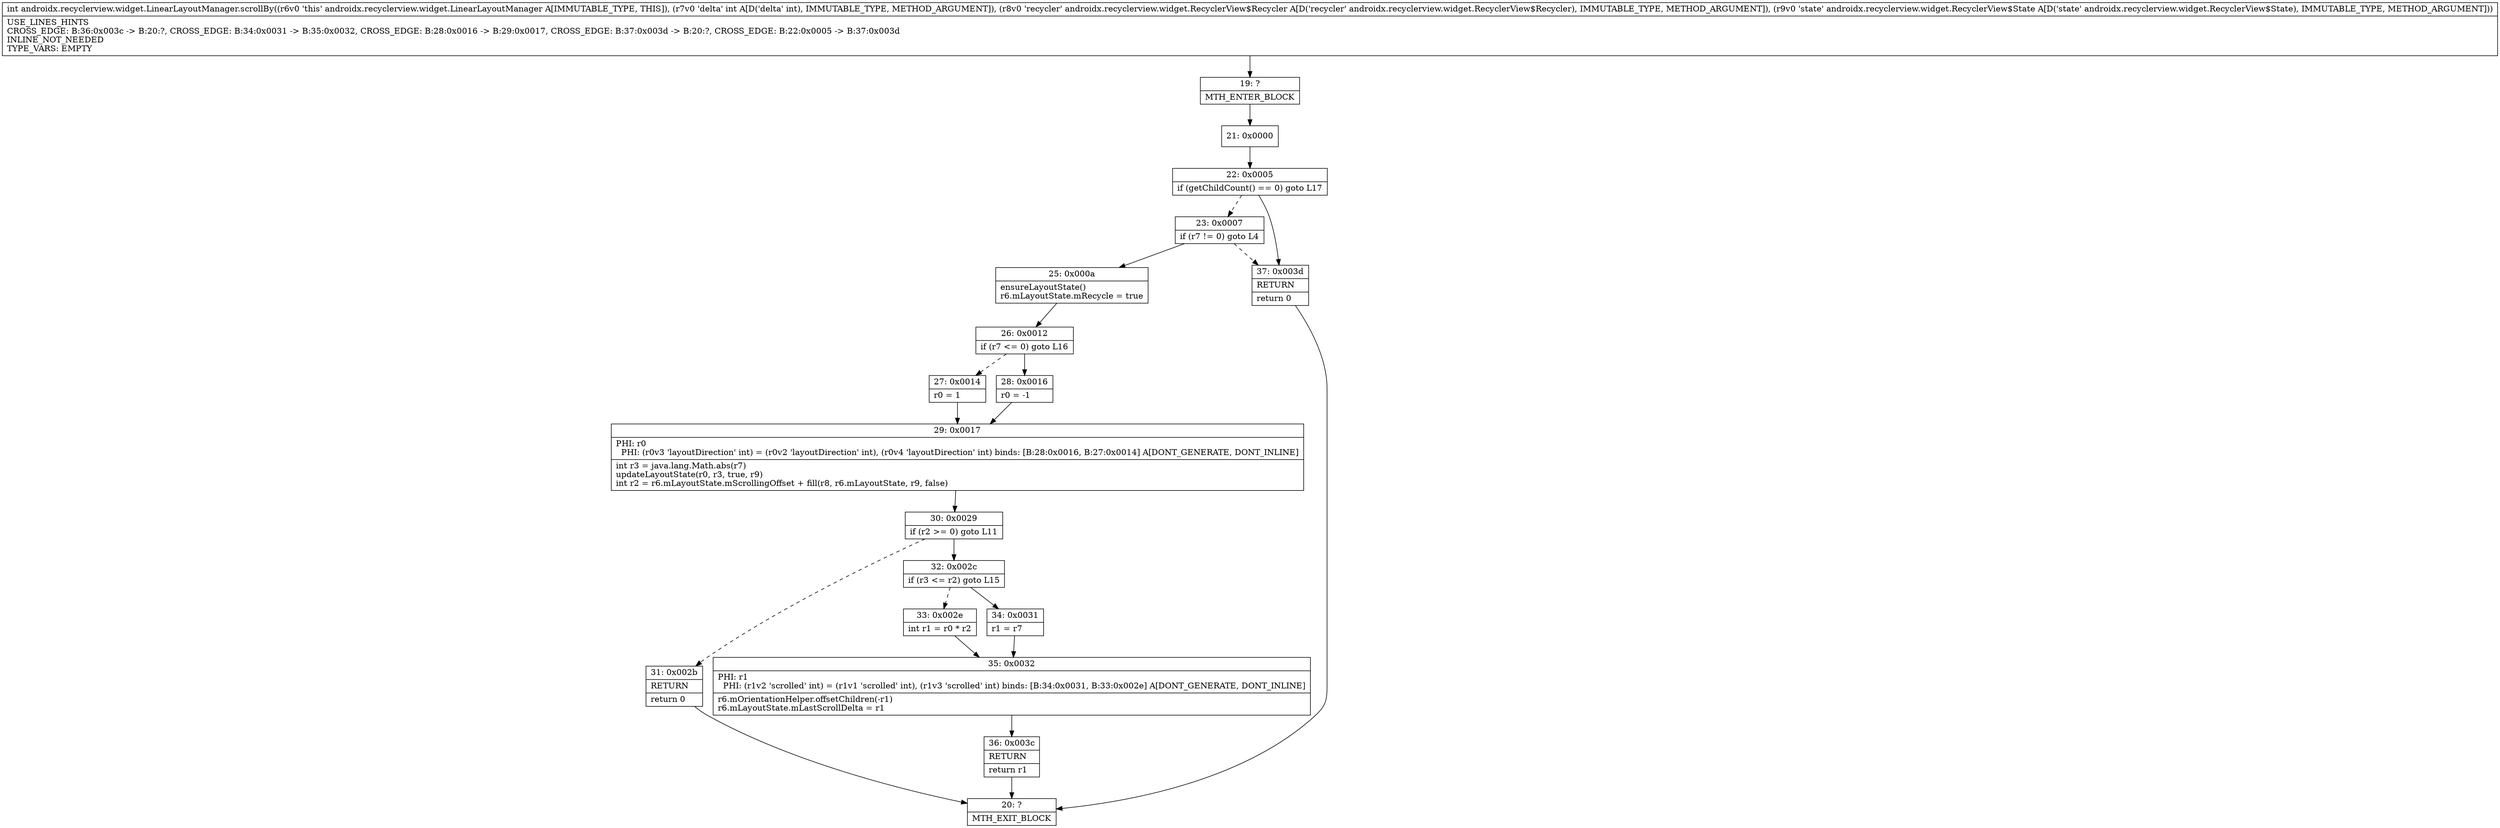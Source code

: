 digraph "CFG forandroidx.recyclerview.widget.LinearLayoutManager.scrollBy(ILandroidx\/recyclerview\/widget\/RecyclerView$Recycler;Landroidx\/recyclerview\/widget\/RecyclerView$State;)I" {
Node_19 [shape=record,label="{19\:\ ?|MTH_ENTER_BLOCK\l}"];
Node_21 [shape=record,label="{21\:\ 0x0000}"];
Node_22 [shape=record,label="{22\:\ 0x0005|if (getChildCount() == 0) goto L17\l}"];
Node_23 [shape=record,label="{23\:\ 0x0007|if (r7 != 0) goto L4\l}"];
Node_25 [shape=record,label="{25\:\ 0x000a|ensureLayoutState()\lr6.mLayoutState.mRecycle = true\l}"];
Node_26 [shape=record,label="{26\:\ 0x0012|if (r7 \<= 0) goto L16\l}"];
Node_27 [shape=record,label="{27\:\ 0x0014|r0 = 1\l}"];
Node_29 [shape=record,label="{29\:\ 0x0017|PHI: r0 \l  PHI: (r0v3 'layoutDirection' int) = (r0v2 'layoutDirection' int), (r0v4 'layoutDirection' int) binds: [B:28:0x0016, B:27:0x0014] A[DONT_GENERATE, DONT_INLINE]\l|int r3 = java.lang.Math.abs(r7)\lupdateLayoutState(r0, r3, true, r9)\lint r2 = r6.mLayoutState.mScrollingOffset + fill(r8, r6.mLayoutState, r9, false)\l}"];
Node_30 [shape=record,label="{30\:\ 0x0029|if (r2 \>= 0) goto L11\l}"];
Node_31 [shape=record,label="{31\:\ 0x002b|RETURN\l|return 0\l}"];
Node_20 [shape=record,label="{20\:\ ?|MTH_EXIT_BLOCK\l}"];
Node_32 [shape=record,label="{32\:\ 0x002c|if (r3 \<= r2) goto L15\l}"];
Node_33 [shape=record,label="{33\:\ 0x002e|int r1 = r0 * r2\l}"];
Node_35 [shape=record,label="{35\:\ 0x0032|PHI: r1 \l  PHI: (r1v2 'scrolled' int) = (r1v1 'scrolled' int), (r1v3 'scrolled' int) binds: [B:34:0x0031, B:33:0x002e] A[DONT_GENERATE, DONT_INLINE]\l|r6.mOrientationHelper.offsetChildren(\-r1)\lr6.mLayoutState.mLastScrollDelta = r1\l}"];
Node_36 [shape=record,label="{36\:\ 0x003c|RETURN\l|return r1\l}"];
Node_34 [shape=record,label="{34\:\ 0x0031|r1 = r7\l}"];
Node_28 [shape=record,label="{28\:\ 0x0016|r0 = \-1\l}"];
Node_37 [shape=record,label="{37\:\ 0x003d|RETURN\l|return 0\l}"];
MethodNode[shape=record,label="{int androidx.recyclerview.widget.LinearLayoutManager.scrollBy((r6v0 'this' androidx.recyclerview.widget.LinearLayoutManager A[IMMUTABLE_TYPE, THIS]), (r7v0 'delta' int A[D('delta' int), IMMUTABLE_TYPE, METHOD_ARGUMENT]), (r8v0 'recycler' androidx.recyclerview.widget.RecyclerView$Recycler A[D('recycler' androidx.recyclerview.widget.RecyclerView$Recycler), IMMUTABLE_TYPE, METHOD_ARGUMENT]), (r9v0 'state' androidx.recyclerview.widget.RecyclerView$State A[D('state' androidx.recyclerview.widget.RecyclerView$State), IMMUTABLE_TYPE, METHOD_ARGUMENT]))  | USE_LINES_HINTS\lCROSS_EDGE: B:36:0x003c \-\> B:20:?, CROSS_EDGE: B:34:0x0031 \-\> B:35:0x0032, CROSS_EDGE: B:28:0x0016 \-\> B:29:0x0017, CROSS_EDGE: B:37:0x003d \-\> B:20:?, CROSS_EDGE: B:22:0x0005 \-\> B:37:0x003d\lINLINE_NOT_NEEDED\lTYPE_VARS: EMPTY\l}"];
MethodNode -> Node_19;Node_19 -> Node_21;
Node_21 -> Node_22;
Node_22 -> Node_23[style=dashed];
Node_22 -> Node_37;
Node_23 -> Node_25;
Node_23 -> Node_37[style=dashed];
Node_25 -> Node_26;
Node_26 -> Node_27[style=dashed];
Node_26 -> Node_28;
Node_27 -> Node_29;
Node_29 -> Node_30;
Node_30 -> Node_31[style=dashed];
Node_30 -> Node_32;
Node_31 -> Node_20;
Node_32 -> Node_33[style=dashed];
Node_32 -> Node_34;
Node_33 -> Node_35;
Node_35 -> Node_36;
Node_36 -> Node_20;
Node_34 -> Node_35;
Node_28 -> Node_29;
Node_37 -> Node_20;
}

